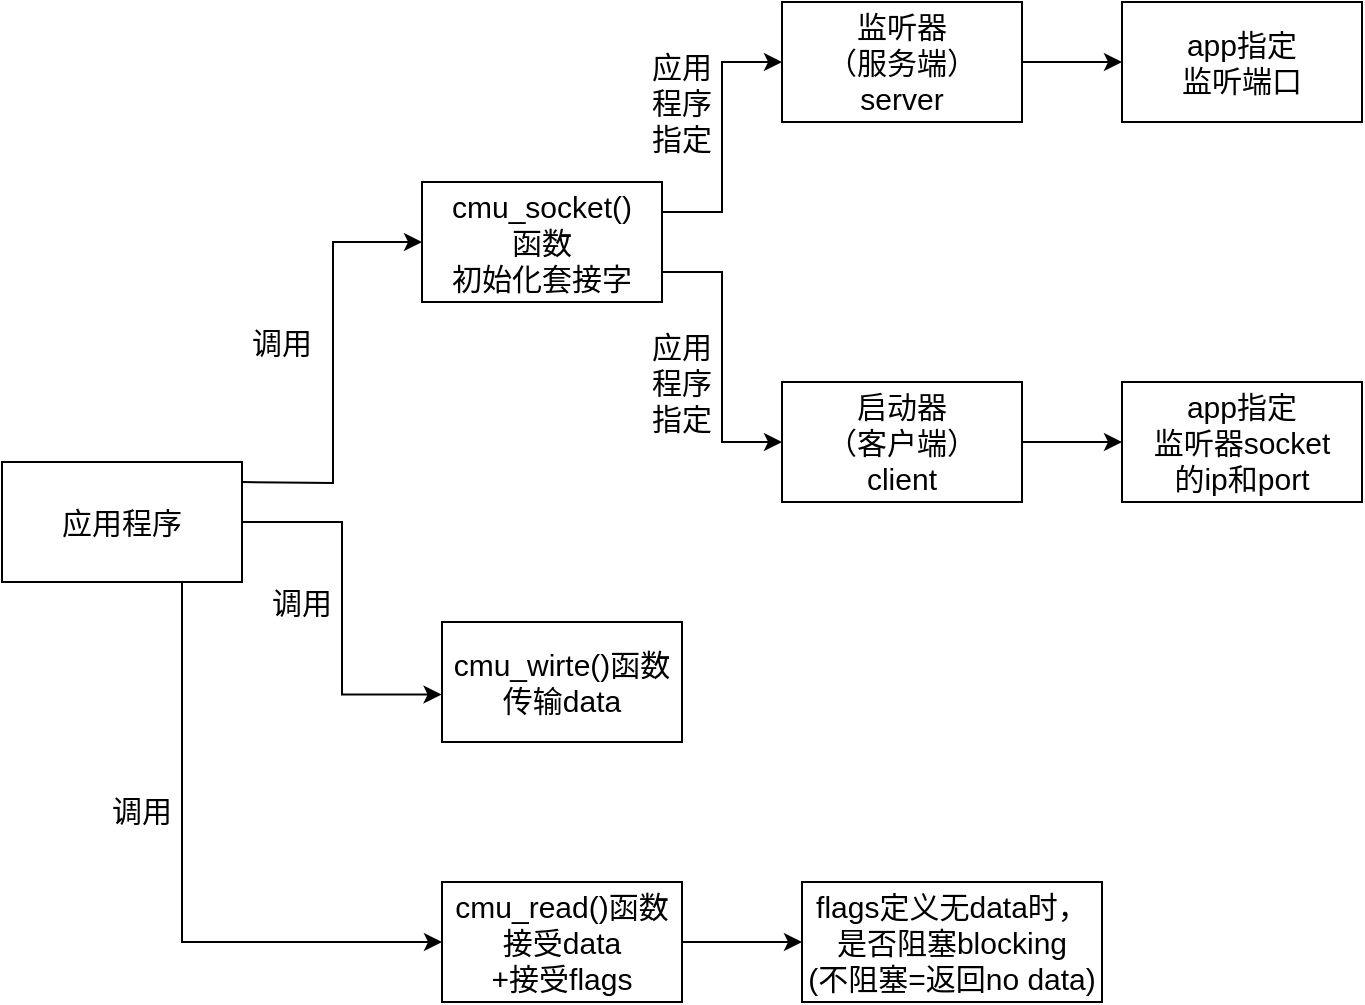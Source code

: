 <mxfile version="12.2.4" pages="1"><diagram id="xKQ2V7sObBz8acHTolLe" name="Page-1"><mxGraphModel dx="880" dy="645" grid="1" gridSize="10" guides="1" tooltips="1" connect="1" arrows="1" fold="1" page="1" pageScale="1" pageWidth="827" pageHeight="1169" math="0" shadow="0"><root><mxCell id="0"/><mxCell id="1" parent="0"/><mxCell id="23" style="edgeStyle=orthogonalEdgeStyle;rounded=0;orthogonalLoop=1;jettySize=auto;html=1;entryX=0;entryY=0.5;entryDx=0;entryDy=0;fontSize=15;" parent="1" target="3" edge="1"><mxGeometry relative="1" as="geometry"><mxPoint x="160" y="410" as="sourcePoint"/></mxGeometry></mxCell><mxCell id="24" style="edgeStyle=orthogonalEdgeStyle;rounded=0;orthogonalLoop=1;jettySize=auto;html=1;exitX=1;exitY=0.5;exitDx=0;exitDy=0;entryX=-0.002;entryY=0.605;entryDx=0;entryDy=0;entryPerimeter=0;fontSize=15;" parent="1" source="2" target="9" edge="1"><mxGeometry relative="1" as="geometry"/></mxCell><mxCell id="29" style="edgeStyle=orthogonalEdgeStyle;rounded=0;orthogonalLoop=1;jettySize=auto;html=1;exitX=0.75;exitY=1;exitDx=0;exitDy=0;entryX=0;entryY=0.5;entryDx=0;entryDy=0;fontSize=15;" parent="1" source="2" target="10" edge="1"><mxGeometry relative="1" as="geometry"/></mxCell><mxCell id="2" value="&lt;font style=&quot;font-size: 15px;&quot;&gt;应用程序&lt;/font&gt;" style="rounded=0;whiteSpace=wrap;html=1;fontSize=15;" parent="1" vertex="1"><mxGeometry x="40" y="400" width="120" height="60" as="geometry"/></mxCell><mxCell id="15" style="edgeStyle=orthogonalEdgeStyle;rounded=0;orthogonalLoop=1;jettySize=auto;html=1;exitX=1;exitY=0.25;exitDx=0;exitDy=0;entryX=0;entryY=0.5;entryDx=0;entryDy=0;fontSize=15;" parent="1" source="3" target="5" edge="1"><mxGeometry relative="1" as="geometry"/></mxCell><mxCell id="18" style="edgeStyle=orthogonalEdgeStyle;rounded=0;orthogonalLoop=1;jettySize=auto;html=1;exitX=1;exitY=0.75;exitDx=0;exitDy=0;entryX=0;entryY=0.5;entryDx=0;entryDy=0;fontSize=15;" parent="1" source="3" target="6" edge="1"><mxGeometry relative="1" as="geometry"/></mxCell><mxCell id="3" value="cmu_socket()&lt;br style=&quot;font-size: 15px;&quot;&gt;函数&lt;br style=&quot;font-size: 15px;&quot;&gt;初始化套接字" style="rounded=0;whiteSpace=wrap;html=1;fontSize=15;" parent="1" vertex="1"><mxGeometry x="250" y="260" width="120" height="60" as="geometry"/></mxCell><mxCell id="19" style="edgeStyle=orthogonalEdgeStyle;rounded=0;orthogonalLoop=1;jettySize=auto;html=1;exitX=1;exitY=0.5;exitDx=0;exitDy=0;fontSize=15;" parent="1" source="5" target="7" edge="1"><mxGeometry relative="1" as="geometry"/></mxCell><mxCell id="5" value="监听器&lt;br style=&quot;font-size: 15px;&quot;&gt;（服务端）&lt;br style=&quot;font-size: 15px;&quot;&gt;server" style="rounded=0;whiteSpace=wrap;html=1;fontSize=15;" parent="1" vertex="1"><mxGeometry x="430" y="170" width="120" height="60" as="geometry"/></mxCell><mxCell id="21" style="edgeStyle=orthogonalEdgeStyle;rounded=0;orthogonalLoop=1;jettySize=auto;html=1;exitX=1;exitY=0.5;exitDx=0;exitDy=0;fontSize=15;" parent="1" source="6" target="8" edge="1"><mxGeometry relative="1" as="geometry"/></mxCell><mxCell id="6" value="启动器&lt;br style=&quot;font-size: 15px;&quot;&gt;（客户端）&lt;br style=&quot;font-size: 15px;&quot;&gt;client" style="rounded=0;whiteSpace=wrap;html=1;fontSize=15;" parent="1" vertex="1"><mxGeometry x="430" y="360" width="120" height="60" as="geometry"/></mxCell><mxCell id="7" value="app指定&lt;br style=&quot;font-size: 15px;&quot;&gt;监听端口" style="rounded=0;whiteSpace=wrap;html=1;fontSize=15;" parent="1" vertex="1"><mxGeometry x="600" y="170" width="120" height="60" as="geometry"/></mxCell><mxCell id="8" value="app指定&lt;br style=&quot;font-size: 15px;&quot;&gt;监听器socket&lt;br style=&quot;font-size: 15px;&quot;&gt;的ip和port" style="rounded=0;whiteSpace=wrap;html=1;fontSize=15;" parent="1" vertex="1"><mxGeometry x="600" y="360" width="120" height="60" as="geometry"/></mxCell><mxCell id="9" value="cmu_wirte()函数&lt;br style=&quot;font-size: 15px;&quot;&gt;传输data" style="rounded=0;whiteSpace=wrap;html=1;fontSize=15;" parent="1" vertex="1"><mxGeometry x="260" y="480" width="120" height="60" as="geometry"/></mxCell><mxCell id="32" style="edgeStyle=orthogonalEdgeStyle;rounded=0;orthogonalLoop=1;jettySize=auto;html=1;exitX=1;exitY=0.5;exitDx=0;exitDy=0;fontSize=15;" parent="1" source="10" target="31" edge="1"><mxGeometry relative="1" as="geometry"/></mxCell><mxCell id="10" value="cmu_read()函数&lt;br style=&quot;font-size: 15px;&quot;&gt;接受data&lt;br style=&quot;font-size: 15px;&quot;&gt;+接受flags" style="rounded=0;whiteSpace=wrap;html=1;fontSize=15;" parent="1" vertex="1"><mxGeometry x="260" y="610" width="120" height="60" as="geometry"/></mxCell><mxCell id="13" value="调用" style="text;html=1;strokeColor=none;fillColor=none;align=center;verticalAlign=middle;whiteSpace=wrap;rounded=0;fontSize=15;" parent="1" vertex="1"><mxGeometry x="160" y="330" width="40" height="20" as="geometry"/></mxCell><mxCell id="16" value="应用程序指定" style="text;html=1;strokeColor=none;fillColor=none;align=center;verticalAlign=middle;whiteSpace=wrap;rounded=0;fontSize=15;" parent="1" vertex="1"><mxGeometry x="360" y="210" width="40" height="20" as="geometry"/></mxCell><mxCell id="17" value="应用程序指定" style="text;html=1;strokeColor=none;fillColor=none;align=center;verticalAlign=middle;whiteSpace=wrap;rounded=0;fontSize=15;" parent="1" vertex="1"><mxGeometry x="360" y="350" width="40" height="20" as="geometry"/></mxCell><mxCell id="25" value="调用" style="text;html=1;strokeColor=none;fillColor=none;align=center;verticalAlign=middle;whiteSpace=wrap;rounded=0;fontSize=15;" parent="1" vertex="1"><mxGeometry x="170" y="460" width="40" height="20" as="geometry"/></mxCell><mxCell id="30" value="调用" style="text;html=1;strokeColor=none;fillColor=none;align=center;verticalAlign=middle;whiteSpace=wrap;rounded=0;fontSize=15;" parent="1" vertex="1"><mxGeometry x="90" y="564" width="40" height="20" as="geometry"/></mxCell><mxCell id="31" value="flags定义无data时，&lt;br style=&quot;font-size: 15px;&quot;&gt;是否阻塞blocking&lt;br style=&quot;font-size: 15px;&quot;&gt;(不阻塞=返回no data)" style="rounded=0;whiteSpace=wrap;html=1;fontSize=15;" parent="1" vertex="1"><mxGeometry x="440" y="610" width="150" height="60" as="geometry"/></mxCell></root></mxGraphModel></diagram></mxfile>